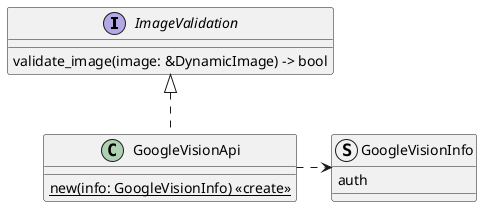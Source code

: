 @startuml GoogleVisionApi
interface ImageValidation {
    validate_image(image: &DynamicImage) -> bool
}

class GoogleVisionApi {
    {static} new(info: GoogleVisionInfo) <<create>>
}

struct GoogleVisionInfo {
    ' todo auth
    auth
}

GoogleVisionApi .> GoogleVisionInfo

GoogleVisionApi .u.|> ImageValidation
@enduml
